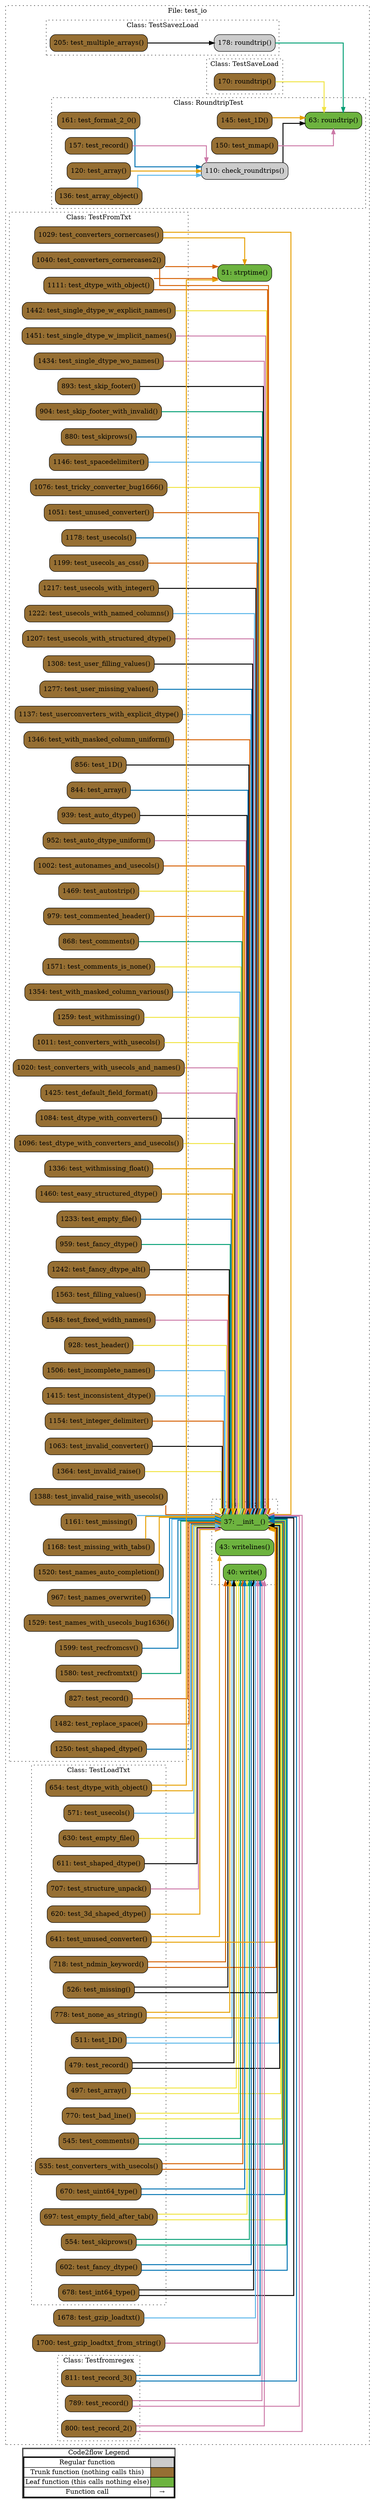 digraph G {
concentrate=true;
splines="ortho";
rankdir="LR";
subgraph legend{
    rank = min;
    label = "legend";
    Legend [shape=none, margin=0, label = <
        <table cellspacing="0" cellpadding="0" border="1"><tr><td>Code2flow Legend</td></tr><tr><td>
        <table cellspacing="0">
        <tr><td>Regular function</td><td width="50px" bgcolor='#cccccc'></td></tr>
        <tr><td>Trunk function (nothing calls this)</td><td bgcolor='#966F33'></td></tr>
        <tr><td>Leaf function (this calls nothing else)</td><td bgcolor='#6db33f'></td></tr>
        <tr><td>Function call</td><td><font color='black'>&#8594;</font></td></tr>
        </table></td></tr></table>
        >];
}node_a0575b70 [label="110: check_roundtrips()" name="test_io::RoundtripTest.check_roundtrips" shape="rect" style="rounded,filled" fillcolor="#cccccc" ];
node_b31cd52f [label="63: roundtrip()" name="test_io::RoundtripTest.roundtrip" shape="rect" style="rounded,filled" fillcolor="#6db33f" ];
node_11ee49b1 [label="145: test_1D()" name="test_io::RoundtripTest.test_1D" shape="rect" style="rounded,filled" fillcolor="#966F33" ];
node_5ec71b49 [label="120: test_array()" name="test_io::RoundtripTest.test_array" shape="rect" style="rounded,filled" fillcolor="#966F33" ];
node_a1385df2 [label="136: test_array_object()" name="test_io::RoundtripTest.test_array_object" shape="rect" style="rounded,filled" fillcolor="#966F33" ];
node_3c5fba2d [label="161: test_format_2_0()" name="test_io::RoundtripTest.test_format_2_0" shape="rect" style="rounded,filled" fillcolor="#966F33" ];
node_b58d2b6f [label="150: test_mmap()" name="test_io::RoundtripTest.test_mmap" shape="rect" style="rounded,filled" fillcolor="#966F33" ];
node_235d33ff [label="157: test_record()" name="test_io::RoundtripTest.test_record" shape="rect" style="rounded,filled" fillcolor="#966F33" ];
node_9a6973f8 [label="856: test_1D()" name="test_io::TestFromTxt.test_1D" shape="rect" style="rounded,filled" fillcolor="#966F33" ];
node_900240a5 [label="844: test_array()" name="test_io::TestFromTxt.test_array" shape="rect" style="rounded,filled" fillcolor="#966F33" ];
node_29fe92a8 [label="939: test_auto_dtype()" name="test_io::TestFromTxt.test_auto_dtype" shape="rect" style="rounded,filled" fillcolor="#966F33" ];
node_8b00e657 [label="952: test_auto_dtype_uniform()" name="test_io::TestFromTxt.test_auto_dtype_uniform" shape="rect" style="rounded,filled" fillcolor="#966F33" ];
node_b9fb76f6 [label="1002: test_autonames_and_usecols()" name="test_io::TestFromTxt.test_autonames_and_usecols" shape="rect" style="rounded,filled" fillcolor="#966F33" ];
node_662bed8c [label="1469: test_autostrip()" name="test_io::TestFromTxt.test_autostrip" shape="rect" style="rounded,filled" fillcolor="#966F33" ];
node_a78a6646 [label="979: test_commented_header()" name="test_io::TestFromTxt.test_commented_header" shape="rect" style="rounded,filled" fillcolor="#966F33" ];
node_3934f39b [label="868: test_comments()" name="test_io::TestFromTxt.test_comments" shape="rect" style="rounded,filled" fillcolor="#966F33" ];
node_b156582c [label="1571: test_comments_is_none()" name="test_io::TestFromTxt.test_comments_is_none" shape="rect" style="rounded,filled" fillcolor="#966F33" ];
node_89d87471 [label="1029: test_converters_cornercases()" name="test_io::TestFromTxt.test_converters_cornercases" shape="rect" style="rounded,filled" fillcolor="#966F33" ];
node_b7677046 [label="1040: test_converters_cornercases2()" name="test_io::TestFromTxt.test_converters_cornercases2" shape="rect" style="rounded,filled" fillcolor="#966F33" ];
node_5fe9fd6c [label="1011: test_converters_with_usecols()" name="test_io::TestFromTxt.test_converters_with_usecols" shape="rect" style="rounded,filled" fillcolor="#966F33" ];
node_f7f1236f [label="1020: test_converters_with_usecols_and_names()" name="test_io::TestFromTxt.test_converters_with_usecols_and_names" shape="rect" style="rounded,filled" fillcolor="#966F33" ];
node_0fd6c68f [label="1425: test_default_field_format()" name="test_io::TestFromTxt.test_default_field_format" shape="rect" style="rounded,filled" fillcolor="#966F33" ];
node_c1fad8a8 [label="1084: test_dtype_with_converters()" name="test_io::TestFromTxt.test_dtype_with_converters" shape="rect" style="rounded,filled" fillcolor="#966F33" ];
node_9a33a9e4 [label="1096: test_dtype_with_converters_and_usecols()" name="test_io::TestFromTxt.test_dtype_with_converters_and_usecols" shape="rect" style="rounded,filled" fillcolor="#966F33" ];
node_52968a8e [label="1111: test_dtype_with_object()" name="test_io::TestFromTxt.test_dtype_with_object" shape="rect" style="rounded,filled" fillcolor="#966F33" ];
node_8823f991 [label="1460: test_easy_structured_dtype()" name="test_io::TestFromTxt.test_easy_structured_dtype" shape="rect" style="rounded,filled" fillcolor="#966F33" ];
node_f5989c8d [label="1233: test_empty_file()" name="test_io::TestFromTxt.test_empty_file" shape="rect" style="rounded,filled" fillcolor="#966F33" ];
node_237f3c4b [label="959: test_fancy_dtype()" name="test_io::TestFromTxt.test_fancy_dtype" shape="rect" style="rounded,filled" fillcolor="#966F33" ];
node_2b05f038 [label="1242: test_fancy_dtype_alt()" name="test_io::TestFromTxt.test_fancy_dtype_alt" shape="rect" style="rounded,filled" fillcolor="#966F33" ];
node_c8d09ec6 [label="1563: test_filling_values()" name="test_io::TestFromTxt.test_filling_values" shape="rect" style="rounded,filled" fillcolor="#966F33" ];
node_1741cbcf [label="1548: test_fixed_width_names()" name="test_io::TestFromTxt.test_fixed_width_names" shape="rect" style="rounded,filled" fillcolor="#966F33" ];
node_0a84f6dc [label="928: test_header()" name="test_io::TestFromTxt.test_header" shape="rect" style="rounded,filled" fillcolor="#966F33" ];
node_6517319a [label="1506: test_incomplete_names()" name="test_io::TestFromTxt.test_incomplete_names" shape="rect" style="rounded,filled" fillcolor="#966F33" ];
node_ef1149da [label="1415: test_inconsistent_dtype()" name="test_io::TestFromTxt.test_inconsistent_dtype" shape="rect" style="rounded,filled" fillcolor="#966F33" ];
node_c001ee5e [label="1154: test_integer_delimiter()" name="test_io::TestFromTxt.test_integer_delimiter" shape="rect" style="rounded,filled" fillcolor="#966F33" ];
node_9acd7a78 [label="1063: test_invalid_converter()" name="test_io::TestFromTxt.test_invalid_converter" shape="rect" style="rounded,filled" fillcolor="#966F33" ];
node_1bd39234 [label="1364: test_invalid_raise()" name="test_io::TestFromTxt.test_invalid_raise" shape="rect" style="rounded,filled" fillcolor="#966F33" ];
node_9ce8c08e [label="1388: test_invalid_raise_with_usecols()" name="test_io::TestFromTxt.test_invalid_raise_with_usecols" shape="rect" style="rounded,filled" fillcolor="#966F33" ];
node_28064b2a [label="1161: test_missing()" name="test_io::TestFromTxt.test_missing" shape="rect" style="rounded,filled" fillcolor="#966F33" ];
node_353d9c91 [label="1168: test_missing_with_tabs()" name="test_io::TestFromTxt.test_missing_with_tabs" shape="rect" style="rounded,filled" fillcolor="#966F33" ];
node_cfbeaf89 [label="1520: test_names_auto_completion()" name="test_io::TestFromTxt.test_names_auto_completion" shape="rect" style="rounded,filled" fillcolor="#966F33" ];
node_7db5c4cd [label="967: test_names_overwrite()" name="test_io::TestFromTxt.test_names_overwrite" shape="rect" style="rounded,filled" fillcolor="#966F33" ];
node_78118872 [label="1529: test_names_with_usecols_bug1636()" name="test_io::TestFromTxt.test_names_with_usecols_bug1636" shape="rect" style="rounded,filled" fillcolor="#966F33" ];
node_67671ea5 [label="1599: test_recfromcsv()" name="test_io::TestFromTxt.test_recfromcsv" shape="rect" style="rounded,filled" fillcolor="#966F33" ];
node_4d1c78ab [label="1580: test_recfromtxt()" name="test_io::TestFromTxt.test_recfromtxt" shape="rect" style="rounded,filled" fillcolor="#966F33" ];
node_d9bc0706 [label="827: test_record()" name="test_io::TestFromTxt.test_record" shape="rect" style="rounded,filled" fillcolor="#966F33" ];
node_0ea4351e [label="1482: test_replace_space()" name="test_io::TestFromTxt.test_replace_space" shape="rect" style="rounded,filled" fillcolor="#966F33" ];
node_a97265a5 [label="1250: test_shaped_dtype()" name="test_io::TestFromTxt.test_shaped_dtype" shape="rect" style="rounded,filled" fillcolor="#966F33" ];
node_b26316a4 [label="1442: test_single_dtype_w_explicit_names()" name="test_io::TestFromTxt.test_single_dtype_w_explicit_names" shape="rect" style="rounded,filled" fillcolor="#966F33" ];
node_6883afaf [label="1451: test_single_dtype_w_implicit_names()" name="test_io::TestFromTxt.test_single_dtype_w_implicit_names" shape="rect" style="rounded,filled" fillcolor="#966F33" ];
node_2bb605e7 [label="1434: test_single_dtype_wo_names()" name="test_io::TestFromTxt.test_single_dtype_wo_names" shape="rect" style="rounded,filled" fillcolor="#966F33" ];
node_6a8b1838 [label="893: test_skip_footer()" name="test_io::TestFromTxt.test_skip_footer" shape="rect" style="rounded,filled" fillcolor="#966F33" ];
node_e66e6503 [label="904: test_skip_footer_with_invalid()" name="test_io::TestFromTxt.test_skip_footer_with_invalid" shape="rect" style="rounded,filled" fillcolor="#966F33" ];
node_b7660955 [label="880: test_skiprows()" name="test_io::TestFromTxt.test_skiprows" shape="rect" style="rounded,filled" fillcolor="#966F33" ];
node_a29253ca [label="1146: test_spacedelimiter()" name="test_io::TestFromTxt.test_spacedelimiter" shape="rect" style="rounded,filled" fillcolor="#966F33" ];
node_0ab7ffbc [label="1076: test_tricky_converter_bug1666()" name="test_io::TestFromTxt.test_tricky_converter_bug1666" shape="rect" style="rounded,filled" fillcolor="#966F33" ];
node_7fd10796 [label="1051: test_unused_converter()" name="test_io::TestFromTxt.test_unused_converter" shape="rect" style="rounded,filled" fillcolor="#966F33" ];
node_72b06885 [label="1178: test_usecols()" name="test_io::TestFromTxt.test_usecols" shape="rect" style="rounded,filled" fillcolor="#966F33" ];
node_6e2a0e9e [label="1199: test_usecols_as_css()" name="test_io::TestFromTxt.test_usecols_as_css" shape="rect" style="rounded,filled" fillcolor="#966F33" ];
node_a3e348b8 [label="1217: test_usecols_with_integer()" name="test_io::TestFromTxt.test_usecols_with_integer" shape="rect" style="rounded,filled" fillcolor="#966F33" ];
node_37097e52 [label="1222: test_usecols_with_named_columns()" name="test_io::TestFromTxt.test_usecols_with_named_columns" shape="rect" style="rounded,filled" fillcolor="#966F33" ];
node_05314297 [label="1207: test_usecols_with_structured_dtype()" name="test_io::TestFromTxt.test_usecols_with_structured_dtype" shape="rect" style="rounded,filled" fillcolor="#966F33" ];
node_443d5ee0 [label="1308: test_user_filling_values()" name="test_io::TestFromTxt.test_user_filling_values" shape="rect" style="rounded,filled" fillcolor="#966F33" ];
node_348c4455 [label="1277: test_user_missing_values()" name="test_io::TestFromTxt.test_user_missing_values" shape="rect" style="rounded,filled" fillcolor="#966F33" ];
node_64fff7fa [label="1137: test_userconverters_with_explicit_dtype()" name="test_io::TestFromTxt.test_userconverters_with_explicit_dtype" shape="rect" style="rounded,filled" fillcolor="#966F33" ];
node_c313f5b6 [label="1346: test_with_masked_column_uniform()" name="test_io::TestFromTxt.test_with_masked_column_uniform" shape="rect" style="rounded,filled" fillcolor="#966F33" ];
node_ba631e92 [label="1354: test_with_masked_column_various()" name="test_io::TestFromTxt.test_with_masked_column_various" shape="rect" style="rounded,filled" fillcolor="#966F33" ];
node_c1e1da14 [label="1259: test_withmissing()" name="test_io::TestFromTxt.test_withmissing" shape="rect" style="rounded,filled" fillcolor="#966F33" ];
node_2b8159e1 [label="1336: test_withmissing_float()" name="test_io::TestFromTxt.test_withmissing_float" shape="rect" style="rounded,filled" fillcolor="#966F33" ];
node_4290e1c2 [label="511: test_1D()" name="test_io::TestLoadTxt.test_1D" shape="rect" style="rounded,filled" fillcolor="#966F33" ];
node_76f7c159 [label="620: test_3d_shaped_dtype()" name="test_io::TestLoadTxt.test_3d_shaped_dtype" shape="rect" style="rounded,filled" fillcolor="#966F33" ];
node_c59f7774 [label="497: test_array()" name="test_io::TestLoadTxt.test_array" shape="rect" style="rounded,filled" fillcolor="#966F33" ];
node_d4bef6c4 [label="770: test_bad_line()" name="test_io::TestLoadTxt.test_bad_line" shape="rect" style="rounded,filled" fillcolor="#966F33" ];
node_eb839283 [label="545: test_comments()" name="test_io::TestLoadTxt.test_comments" shape="rect" style="rounded,filled" fillcolor="#966F33" ];
node_9e421c0e [label="535: test_converters_with_usecols()" name="test_io::TestLoadTxt.test_converters_with_usecols" shape="rect" style="rounded,filled" fillcolor="#966F33" ];
node_fd2ac7e1 [label="654: test_dtype_with_object()" name="test_io::TestLoadTxt.test_dtype_with_object" shape="rect" style="rounded,filled" fillcolor="#966F33" ];
node_56238e04 [label="697: test_empty_field_after_tab()" name="test_io::TestLoadTxt.test_empty_field_after_tab" shape="rect" style="rounded,filled" fillcolor="#966F33" ];
node_f3861694 [label="630: test_empty_file()" name="test_io::TestLoadTxt.test_empty_file" shape="rect" style="rounded,filled" fillcolor="#966F33" ];
node_f96d0685 [label="602: test_fancy_dtype()" name="test_io::TestLoadTxt.test_fancy_dtype" shape="rect" style="rounded,filled" fillcolor="#966F33" ];
node_40082bf0 [label="678: test_int64_type()" name="test_io::TestLoadTxt.test_int64_type" shape="rect" style="rounded,filled" fillcolor="#966F33" ];
node_24c27058 [label="526: test_missing()" name="test_io::TestLoadTxt.test_missing" shape="rect" style="rounded,filled" fillcolor="#966F33" ];
node_729095a6 [label="718: test_ndmin_keyword()" name="test_io::TestLoadTxt.test_ndmin_keyword" shape="rect" style="rounded,filled" fillcolor="#966F33" ];
node_a6b86751 [label="778: test_none_as_string()" name="test_io::TestLoadTxt.test_none_as_string" shape="rect" style="rounded,filled" fillcolor="#966F33" ];
node_c40929b8 [label="479: test_record()" name="test_io::TestLoadTxt.test_record" shape="rect" style="rounded,filled" fillcolor="#966F33" ];
node_2290a7f0 [label="611: test_shaped_dtype()" name="test_io::TestLoadTxt.test_shaped_dtype" shape="rect" style="rounded,filled" fillcolor="#966F33" ];
node_67788323 [label="554: test_skiprows()" name="test_io::TestLoadTxt.test_skiprows" shape="rect" style="rounded,filled" fillcolor="#966F33" ];
node_76c1c517 [label="707: test_structure_unpack()" name="test_io::TestLoadTxt.test_structure_unpack" shape="rect" style="rounded,filled" fillcolor="#966F33" ];
node_b449c9dd [label="670: test_uint64_type()" name="test_io::TestLoadTxt.test_uint64_type" shape="rect" style="rounded,filled" fillcolor="#966F33" ];
node_b4e84201 [label="641: test_unused_converter()" name="test_io::TestLoadTxt.test_unused_converter" shape="rect" style="rounded,filled" fillcolor="#966F33" ];
node_b2a42b72 [label="571: test_usecols()" name="test_io::TestLoadTxt.test_usecols" shape="rect" style="rounded,filled" fillcolor="#966F33" ];
node_5038abec [label="170: roundtrip()" name="test_io::TestSaveLoad.roundtrip" shape="rect" style="rounded,filled" fillcolor="#966F33" ];
node_cab4ccfb [label="178: roundtrip()" name="test_io::TestSavezLoad.roundtrip" shape="rect" style="rounded,filled" fillcolor="#cccccc" ];
node_ac9c33c8 [label="205: test_multiple_arrays()" name="test_io::TestSavezLoad.test_multiple_arrays" shape="rect" style="rounded,filled" fillcolor="#966F33" ];
node_f9e7e7b7 [label="789: test_record()" name="test_io::Testfromregex.test_record" shape="rect" style="rounded,filled" fillcolor="#966F33" ];
node_abce616f [label="800: test_record_2()" name="test_io::Testfromregex.test_record_2" shape="rect" style="rounded,filled" fillcolor="#966F33" ];
node_226732dd [label="811: test_record_3()" name="test_io::Testfromregex.test_record_3" shape="rect" style="rounded,filled" fillcolor="#966F33" ];
node_bf1cb5d2 [label="37: __init__()" name="test_io::TextIO.__init__" shape="rect" style="rounded,filled" fillcolor="#6db33f" ];
node_90b6505c [label="40: write()" name="test_io::TextIO.write" shape="rect" style="rounded,filled" fillcolor="#6db33f" ];
node_9a9de3f6 [label="43: writelines()" name="test_io::TextIO.writelines" shape="rect" style="rounded,filled" fillcolor="#6db33f" ];
node_26274cdc [label="51: strptime()" name="test_io::strptime" shape="rect" style="rounded,filled" fillcolor="#6db33f" ];
node_d1213cf2 [label="1678: test_gzip_loadtxt()" name="test_io::test_gzip_loadtxt" shape="rect" style="rounded,filled" fillcolor="#966F33" ];
node_15d37847 [label="1700: test_gzip_loadtxt_from_string()" name="test_io::test_gzip_loadtxt_from_string" shape="rect" style="rounded,filled" fillcolor="#966F33" ];
node_a0575b70 -> node_b31cd52f [color="#000000" penwidth="2"];
node_a0575b70 -> node_b31cd52f [color="#000000" penwidth="2"];
node_a0575b70 -> node_b31cd52f [color="#000000" penwidth="2"];
node_a0575b70 -> node_b31cd52f [color="#000000" penwidth="2"];
node_a0575b70 -> node_b31cd52f [color="#000000" penwidth="2"];
node_a0575b70 -> node_b31cd52f [color="#000000" penwidth="2"];
node_11ee49b1 -> node_b31cd52f [color="#E69F00" penwidth="2"];
node_5ec71b49 -> node_a0575b70 [color="#E69F00" penwidth="2"];
node_5ec71b49 -> node_a0575b70 [color="#E69F00" penwidth="2"];
node_5ec71b49 -> node_a0575b70 [color="#E69F00" penwidth="2"];
node_5ec71b49 -> node_a0575b70 [color="#E69F00" penwidth="2"];
node_5ec71b49 -> node_a0575b70 [color="#E69F00" penwidth="2"];
node_a1385df2 -> node_a0575b70 [color="#56B4E9" penwidth="2"];
node_a1385df2 -> node_a0575b70 [color="#56B4E9" penwidth="2"];
node_3c5fba2d -> node_a0575b70 [color="#0072B2" penwidth="2"];
node_b58d2b6f -> node_b31cd52f [color="#CC79A7" penwidth="2"];
node_b58d2b6f -> node_b31cd52f [color="#CC79A7" penwidth="2"];
node_235d33ff -> node_a0575b70 [color="#CC79A7" penwidth="2"];
node_9a6973f8 -> node_bf1cb5d2 [color="#000000" penwidth="2"];
node_9a6973f8 -> node_bf1cb5d2 [color="#000000" penwidth="2"];
node_900240a5 -> node_bf1cb5d2 [color="#0072B2" penwidth="2"];
node_29fe92a8 -> node_bf1cb5d2 [color="#000000" penwidth="2"];
node_8b00e657 -> node_bf1cb5d2 [color="#CC79A7" penwidth="2"];
node_b9fb76f6 -> node_bf1cb5d2 [color="#D55E00" penwidth="2"];
node_662bed8c -> node_bf1cb5d2 [color="#F0E442" penwidth="2"];
node_662bed8c -> node_bf1cb5d2 [color="#F0E442" penwidth="2"];
node_a78a6646 -> node_bf1cb5d2 [color="#D55E00" penwidth="2"];
node_a78a6646 -> node_bf1cb5d2 [color="#D55E00" penwidth="2"];
node_3934f39b -> node_bf1cb5d2 [color="#009E73" penwidth="2"];
node_3934f39b -> node_bf1cb5d2 [color="#009E73" penwidth="2"];
node_b156582c -> node_bf1cb5d2 [color="#F0E442" penwidth="2"];
node_b156582c -> node_bf1cb5d2 [color="#F0E442" penwidth="2"];
node_89d87471 -> node_bf1cb5d2 [color="#E69F00" penwidth="2"];
node_89d87471 -> node_26274cdc [color="#E69F00" penwidth="2"];
node_b7677046 -> node_bf1cb5d2 [color="#D55E00" penwidth="2"];
node_b7677046 -> node_26274cdc [color="#D55E00" penwidth="2"];
node_5fe9fd6c -> node_bf1cb5d2 [color="#F0E442" penwidth="2"];
node_f7f1236f -> node_bf1cb5d2 [color="#CC79A7" penwidth="2"];
node_0fd6c68f -> node_bf1cb5d2 [color="#CC79A7" penwidth="2"];
node_c1fad8a8 -> node_bf1cb5d2 [color="#000000" penwidth="2"];
node_c1fad8a8 -> node_bf1cb5d2 [color="#000000" penwidth="2"];
node_9a33a9e4 -> node_bf1cb5d2 [color="#F0E442" penwidth="2"];
node_9a33a9e4 -> node_bf1cb5d2 [color="#F0E442" penwidth="2"];
node_52968a8e -> node_bf1cb5d2 [color="#D55E00" penwidth="2"];
node_52968a8e -> node_bf1cb5d2 [color="#D55E00" penwidth="2"];
node_52968a8e -> node_26274cdc [color="#D55E00" penwidth="2"];
node_8823f991 -> node_bf1cb5d2 [color="#E69F00" penwidth="2"];
node_f5989c8d -> node_bf1cb5d2 [color="#0072B2" penwidth="2"];
node_237f3c4b -> node_bf1cb5d2 [color="#009E73" penwidth="2"];
node_2b05f038 -> node_bf1cb5d2 [color="#000000" penwidth="2"];
node_c8d09ec6 -> node_bf1cb5d2 [color="#D55E00" penwidth="2"];
node_1741cbcf -> node_bf1cb5d2 [color="#CC79A7" penwidth="2"];
node_1741cbcf -> node_bf1cb5d2 [color="#CC79A7" penwidth="2"];
node_0a84f6dc -> node_bf1cb5d2 [color="#F0E442" penwidth="2"];
node_6517319a -> node_bf1cb5d2 [color="#56B4E9" penwidth="2"];
node_6517319a -> node_bf1cb5d2 [color="#56B4E9" penwidth="2"];
node_ef1149da -> node_bf1cb5d2 [color="#56B4E9" penwidth="2"];
node_c001ee5e -> node_bf1cb5d2 [color="#D55E00" penwidth="2"];
node_9acd7a78 -> node_bf1cb5d2 [color="#000000" penwidth="2"];
node_1bd39234 -> node_bf1cb5d2 [color="#F0E442" penwidth="2"];
node_9ce8c08e -> node_bf1cb5d2 [color="#D55E00" penwidth="2"];
node_28064b2a -> node_bf1cb5d2 [color="#56B4E9" penwidth="2"];
node_353d9c91 -> node_bf1cb5d2 [color="#E69F00" penwidth="2"];
node_cfbeaf89 -> node_bf1cb5d2 [color="#E69F00" penwidth="2"];
node_7db5c4cd -> node_bf1cb5d2 [color="#0072B2" penwidth="2"];
node_78118872 -> node_bf1cb5d2 [color="#56B4E9" penwidth="2"];
node_78118872 -> node_bf1cb5d2 [color="#56B4E9" penwidth="2"];
node_78118872 -> node_bf1cb5d2 [color="#56B4E9" penwidth="2"];
node_67671ea5 -> node_bf1cb5d2 [color="#0072B2" penwidth="2"];
node_67671ea5 -> node_bf1cb5d2 [color="#0072B2" penwidth="2"];
node_67671ea5 -> node_bf1cb5d2 [color="#0072B2" penwidth="2"];
node_67671ea5 -> node_bf1cb5d2 [color="#0072B2" penwidth="2"];
node_4d1c78ab -> node_bf1cb5d2 [color="#009E73" penwidth="2"];
node_4d1c78ab -> node_bf1cb5d2 [color="#009E73" penwidth="2"];
node_d9bc0706 -> node_bf1cb5d2 [color="#D55E00" penwidth="2"];
node_d9bc0706 -> node_bf1cb5d2 [color="#D55E00" penwidth="2"];
node_0ea4351e -> node_bf1cb5d2 [color="#D55E00" penwidth="2"];
node_0ea4351e -> node_bf1cb5d2 [color="#D55E00" penwidth="2"];
node_0ea4351e -> node_bf1cb5d2 [color="#D55E00" penwidth="2"];
node_a97265a5 -> node_bf1cb5d2 [color="#0072B2" penwidth="2"];
node_b26316a4 -> node_bf1cb5d2 [color="#F0E442" penwidth="2"];
node_6883afaf -> node_bf1cb5d2 [color="#CC79A7" penwidth="2"];
node_2bb605e7 -> node_bf1cb5d2 [color="#CC79A7" penwidth="2"];
node_6a8b1838 -> node_bf1cb5d2 [color="#000000" penwidth="2"];
node_e66e6503 -> node_bf1cb5d2 [color="#009E73" penwidth="2"];
node_e66e6503 -> node_bf1cb5d2 [color="#009E73" penwidth="2"];
node_e66e6503 -> node_bf1cb5d2 [color="#009E73" penwidth="2"];
node_e66e6503 -> node_bf1cb5d2 [color="#009E73" penwidth="2"];
node_e66e6503 -> node_bf1cb5d2 [color="#009E73" penwidth="2"];
node_b7660955 -> node_bf1cb5d2 [color="#0072B2" penwidth="2"];
node_b7660955 -> node_bf1cb5d2 [color="#0072B2" penwidth="2"];
node_a29253ca -> node_bf1cb5d2 [color="#56B4E9" penwidth="2"];
node_0ab7ffbc -> node_bf1cb5d2 [color="#F0E442" penwidth="2"];
node_7fd10796 -> node_bf1cb5d2 [color="#D55E00" penwidth="2"];
node_72b06885 -> node_bf1cb5d2 [color="#0072B2" penwidth="2"];
node_72b06885 -> node_bf1cb5d2 [color="#0072B2" penwidth="2"];
node_6e2a0e9e -> node_bf1cb5d2 [color="#D55E00" penwidth="2"];
node_a3e348b8 -> node_bf1cb5d2 [color="#000000" penwidth="2"];
node_37097e52 -> node_bf1cb5d2 [color="#56B4E9" penwidth="2"];
node_37097e52 -> node_bf1cb5d2 [color="#56B4E9" penwidth="2"];
node_05314297 -> node_bf1cb5d2 [color="#CC79A7" penwidth="2"];
node_443d5ee0 -> node_bf1cb5d2 [color="#000000" penwidth="2"];
node_443d5ee0 -> node_bf1cb5d2 [color="#000000" penwidth="2"];
node_443d5ee0 -> node_bf1cb5d2 [color="#000000" penwidth="2"];
node_443d5ee0 -> node_bf1cb5d2 [color="#000000" penwidth="2"];
node_348c4455 -> node_bf1cb5d2 [color="#0072B2" penwidth="2"];
node_348c4455 -> node_bf1cb5d2 [color="#0072B2" penwidth="2"];
node_348c4455 -> node_bf1cb5d2 [color="#0072B2" penwidth="2"];
node_64fff7fa -> node_bf1cb5d2 [color="#56B4E9" penwidth="2"];
node_c313f5b6 -> node_bf1cb5d2 [color="#D55E00" penwidth="2"];
node_ba631e92 -> node_bf1cb5d2 [color="#56B4E9" penwidth="2"];
node_c1e1da14 -> node_bf1cb5d2 [color="#F0E442" penwidth="2"];
node_2b8159e1 -> node_bf1cb5d2 [color="#E69F00" penwidth="2"];
node_4290e1c2 -> node_bf1cb5d2 [color="#56B4E9" penwidth="2"];
node_4290e1c2 -> node_bf1cb5d2 [color="#56B4E9" penwidth="2"];
node_4290e1c2 -> node_90b6505c [color="#56B4E9" penwidth="2"];
node_4290e1c2 -> node_90b6505c [color="#56B4E9" penwidth="2"];
node_76f7c159 -> node_bf1cb5d2 [color="#E69F00" penwidth="2"];
node_c59f7774 -> node_bf1cb5d2 [color="#F0E442" penwidth="2"];
node_c59f7774 -> node_90b6505c [color="#F0E442" penwidth="2"];
node_d4bef6c4 -> node_bf1cb5d2 [color="#F0E442" penwidth="2"];
node_d4bef6c4 -> node_90b6505c [color="#F0E442" penwidth="2"];
node_eb839283 -> node_bf1cb5d2 [color="#009E73" penwidth="2"];
node_eb839283 -> node_90b6505c [color="#009E73" penwidth="2"];
node_9e421c0e -> node_bf1cb5d2 [color="#D55E00" penwidth="2"];
node_9e421c0e -> node_90b6505c [color="#D55E00" penwidth="2"];
node_fd2ac7e1 -> node_bf1cb5d2 [color="#E69F00" penwidth="2"];
node_fd2ac7e1 -> node_26274cdc [color="#E69F00" penwidth="2"];
node_56238e04 -> node_bf1cb5d2 [color="#F0E442" penwidth="2"];
node_56238e04 -> node_90b6505c [color="#F0E442" penwidth="2"];
node_f3861694 -> node_bf1cb5d2 [color="#F0E442" penwidth="2"];
node_f96d0685 -> node_bf1cb5d2 [color="#0072B2" penwidth="2"];
node_f96d0685 -> node_90b6505c [color="#0072B2" penwidth="2"];
node_40082bf0 -> node_bf1cb5d2 [color="#000000" penwidth="2"];
node_40082bf0 -> node_90b6505c [color="#000000" penwidth="2"];
node_24c27058 -> node_bf1cb5d2 [color="#000000" penwidth="2"];
node_24c27058 -> node_90b6505c [color="#000000" penwidth="2"];
node_729095a6 -> node_bf1cb5d2 [color="#D55E00" penwidth="2"];
node_729095a6 -> node_bf1cb5d2 [color="#D55E00" penwidth="2"];
node_729095a6 -> node_bf1cb5d2 [color="#D55E00" penwidth="2"];
node_729095a6 -> node_bf1cb5d2 [color="#D55E00" penwidth="2"];
node_729095a6 -> node_90b6505c [color="#D55E00" penwidth="2"];
node_729095a6 -> node_90b6505c [color="#D55E00" penwidth="2"];
node_729095a6 -> node_90b6505c [color="#D55E00" penwidth="2"];
node_a6b86751 -> node_bf1cb5d2 [color="#E69F00" penwidth="2"];
node_a6b86751 -> node_90b6505c [color="#E69F00" penwidth="2"];
node_c40929b8 -> node_bf1cb5d2 [color="#000000" penwidth="2"];
node_c40929b8 -> node_bf1cb5d2 [color="#000000" penwidth="2"];
node_c40929b8 -> node_90b6505c [color="#000000" penwidth="2"];
node_c40929b8 -> node_90b6505c [color="#000000" penwidth="2"];
node_2290a7f0 -> node_bf1cb5d2 [color="#000000" penwidth="2"];
node_67788323 -> node_bf1cb5d2 [color="#009E73" penwidth="2"];
node_67788323 -> node_bf1cb5d2 [color="#009E73" penwidth="2"];
node_67788323 -> node_90b6505c [color="#009E73" penwidth="2"];
node_67788323 -> node_90b6505c [color="#009E73" penwidth="2"];
node_76c1c517 -> node_bf1cb5d2 [color="#CC79A7" penwidth="2"];
node_b449c9dd -> node_bf1cb5d2 [color="#0072B2" penwidth="2"];
node_b449c9dd -> node_90b6505c [color="#0072B2" penwidth="2"];
node_b4e84201 -> node_bf1cb5d2 [color="#E69F00" penwidth="2"];
node_b4e84201 -> node_9a9de3f6 [color="#E69F00" penwidth="2"];
node_b2a42b72 -> node_bf1cb5d2 [color="#56B4E9" penwidth="2"];
node_5038abec -> node_b31cd52f [color="#F0E442" penwidth="2"];
node_cab4ccfb -> node_b31cd52f [color="#009E73" penwidth="2"];
node_ac9c33c8 -> node_cab4ccfb [color="#000000" penwidth="2"];
node_f9e7e7b7 -> node_bf1cb5d2 [color="#CC79A7" penwidth="2"];
node_f9e7e7b7 -> node_90b6505c [color="#CC79A7" penwidth="2"];
node_abce616f -> node_bf1cb5d2 [color="#CC79A7" penwidth="2"];
node_abce616f -> node_90b6505c [color="#CC79A7" penwidth="2"];
node_226732dd -> node_bf1cb5d2 [color="#0072B2" penwidth="2"];
node_226732dd -> node_90b6505c [color="#0072B2" penwidth="2"];
node_d1213cf2 -> node_90b6505c [color="#56B4E9" penwidth="2"];
node_15d37847 -> node_90b6505c [color="#CC79A7" penwidth="2"];
subgraph cluster_91f91f63 {
    node_26274cdc node_d1213cf2 node_15d37847;
    label="File: test_io";
    name="test_io";
    style="filled";
    graph[style=dotted];
    subgraph cluster_79af60d4 {
        node_bf1cb5d2 node_90b6505c node_9a9de3f6;
        label="Class: TextIO";
        name="TextIO";
        style="filled";
        graph[style=dotted];
    };
    subgraph cluster_f4548e32 {
        node_b31cd52f node_a0575b70 node_5ec71b49 node_a1385df2 node_11ee49b1 node_b58d2b6f node_235d33ff node_3c5fba2d;
        label="Class: RoundtripTest";
        name="RoundtripTest";
        style="filled";
        graph[style=dotted];
    };
    subgraph cluster_1d99605b {
        node_5038abec;
        label="Class: TestSaveLoad";
        name="TestSaveLoad";
        style="filled";
        graph[style=dotted];
    };
    subgraph cluster_45b7bf02 {
        node_cab4ccfb node_ac9c33c8;
        label="Class: TestSavezLoad";
        name="TestSavezLoad";
        style="filled";
        graph[style=dotted];
    };
    subgraph cluster_7102ede4 {
        node_c40929b8 node_c59f7774 node_4290e1c2 node_24c27058 node_9e421c0e node_eb839283 node_67788323 node_b2a42b72 node_f96d0685 node_2290a7f0 node_76f7c159 node_f3861694 node_b4e84201 node_fd2ac7e1 node_b449c9dd node_40082bf0 node_56238e04 node_76c1c517 node_729095a6 node_d4bef6c4 node_a6b86751;
        label="Class: TestLoadTxt";
        name="TestLoadTxt";
        style="filled";
        graph[style=dotted];
    };
    subgraph cluster_98c684ea {
        node_f9e7e7b7 node_abce616f node_226732dd;
        label="Class: Testfromregex";
        name="Testfromregex";
        style="filled";
        graph[style=dotted];
    };
    subgraph cluster_3f021378 {
        node_d9bc0706 node_900240a5 node_9a6973f8 node_3934f39b node_b7660955 node_6a8b1838 node_e66e6503 node_0a84f6dc node_29fe92a8 node_8b00e657 node_237f3c4b node_7db5c4cd node_a78a6646 node_b9fb76f6 node_5fe9fd6c node_f7f1236f node_89d87471 node_b7677046 node_7fd10796 node_9acd7a78 node_0ab7ffbc node_c1fad8a8 node_9a33a9e4 node_52968a8e node_64fff7fa node_a29253ca node_c001ee5e node_28064b2a node_353d9c91 node_72b06885 node_6e2a0e9e node_05314297 node_a3e348b8 node_37097e52 node_f5989c8d node_2b05f038 node_a97265a5 node_c1e1da14 node_348c4455 node_443d5ee0 node_2b8159e1 node_c313f5b6 node_ba631e92 node_1bd39234 node_9ce8c08e node_ef1149da node_0fd6c68f node_2bb605e7 node_b26316a4 node_6883afaf node_8823f991 node_662bed8c node_0ea4351e node_6517319a node_cfbeaf89 node_78118872 node_1741cbcf node_c8d09ec6 node_b156582c node_4d1c78ab node_67671ea5;
        label="Class: TestFromTxt";
        name="TestFromTxt";
        style="filled";
        graph[style=dotted];
    };
};
}
